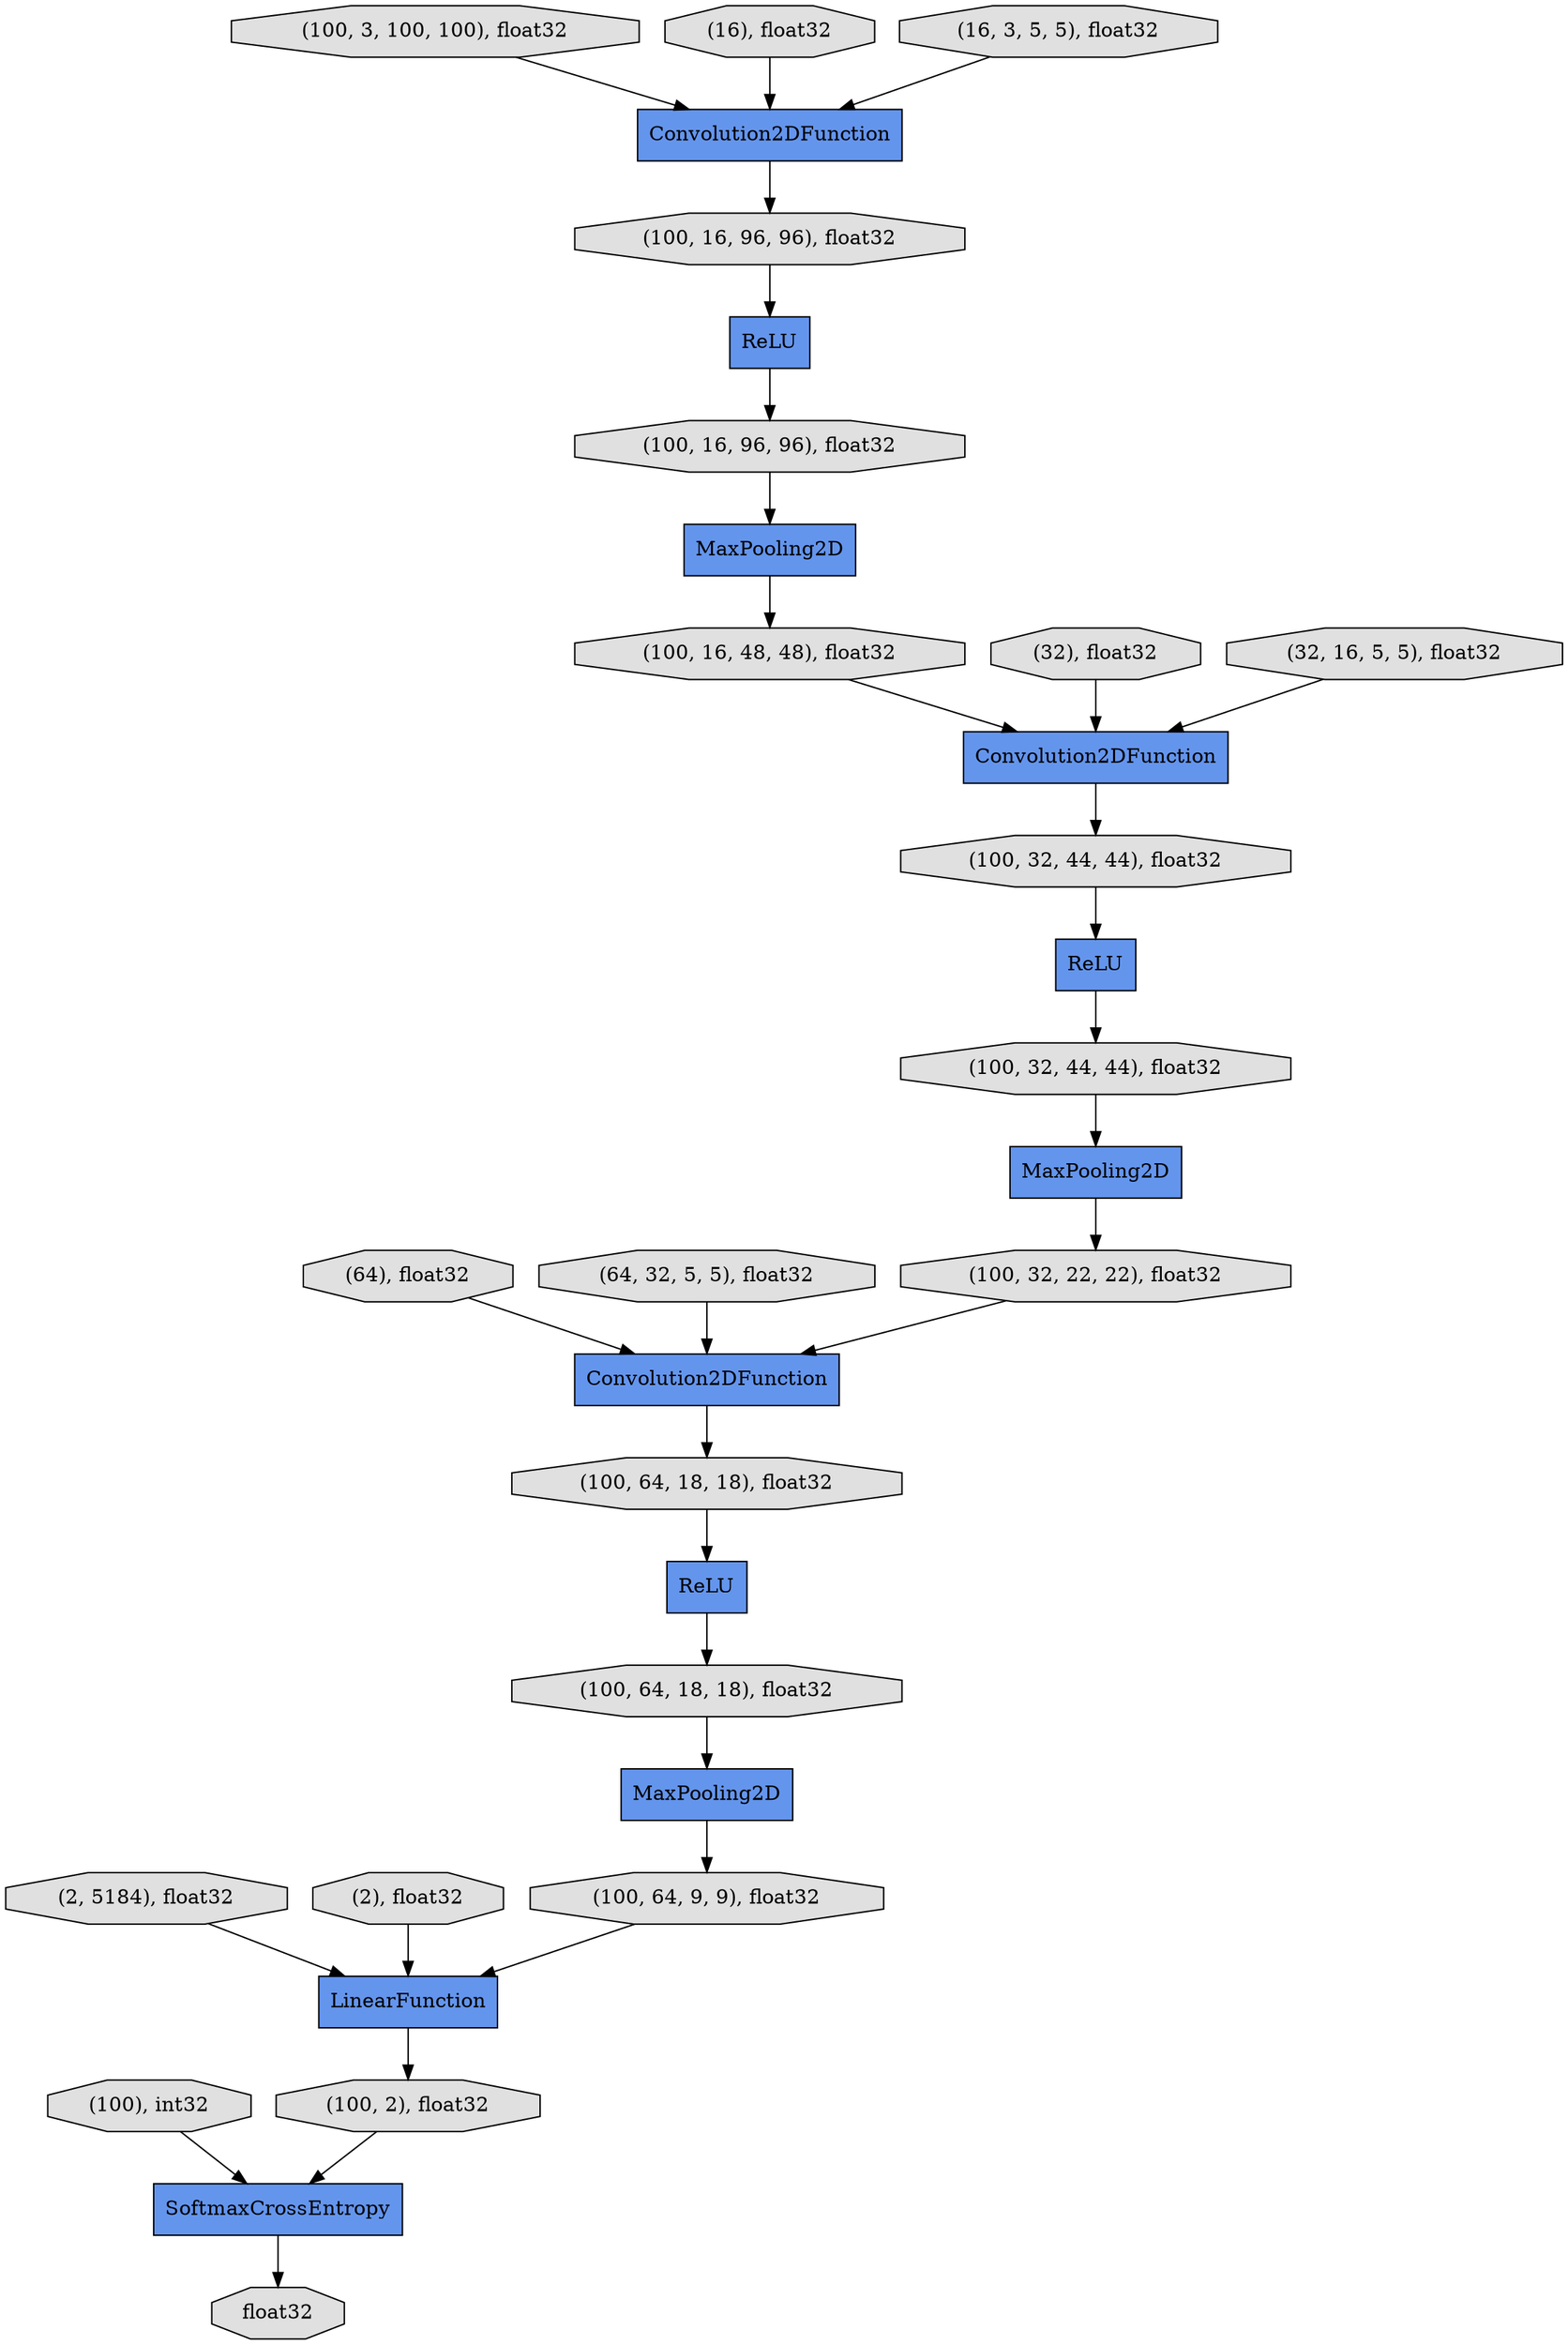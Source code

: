 digraph graphname{rankdir=TB;4397328400 [shape="record",style="filled",fillcolor="#6495ED",label="MaxPooling2D"];4356442256 [shape="octagon",style="filled",fillcolor="#E0E0E0",label="(100, 16, 48, 48), float32"];4397328592 [shape="octagon",style="filled",fillcolor="#E0E0E0",label="(2, 5184), float32"];4396830416 [shape="octagon",style="filled",fillcolor="#E0E0E0",label="(64), float32"];4397328720 [shape="octagon",style="filled",fillcolor="#E0E0E0",label="(100, 64, 18, 18), float32"];4397328784 [shape="record",style="filled",fillcolor="#6495ED",label="SoftmaxCrossEntropy"];4356442512 [shape="record",style="filled",fillcolor="#6495ED",label="Convolution2DFunction"];4397328848 [shape="octagon",style="filled",fillcolor="#E0E0E0",label="(100, 2), float32"];4397326864 [shape="octagon",style="filled",fillcolor="#E0E0E0",label="(100), int32"];4397326928 [shape="record",style="filled",fillcolor="#6495ED",label="MaxPooling2D"];4397328144 [shape="record",style="filled",fillcolor="#6495ED",label="MaxPooling2D"];4397326800 [shape="octagon",style="filled",fillcolor="#E0E0E0",label="(100, 3, 100, 100), float32"];4397329168 [shape="octagon",style="filled",fillcolor="#E0E0E0",label="float32"];4397327184 [shape="record",style="filled",fillcolor="#6495ED",label="ReLU"];4396737424 [shape="octagon",style="filled",fillcolor="#E0E0E0",label="(64, 32, 5, 5), float32"];4396737616 [shape="octagon",style="filled",fillcolor="#E0E0E0",label="(32), float32"];4396759568 [shape="record",style="filled",fillcolor="#6495ED",label="Convolution2DFunction"];4396737808 [shape="octagon",style="filled",fillcolor="#E0E0E0",label="(32, 16, 5, 5), float32"];4397327696 [shape="record",style="filled",fillcolor="#6495ED",label="Convolution2DFunction"];4396830608 [shape="octagon",style="filled",fillcolor="#E0E0E0",label="(2), float32"];4397327824 [shape="octagon",style="filled",fillcolor="#E0E0E0",label="(100, 32, 44, 44), float32"];4396738000 [shape="octagon",style="filled",fillcolor="#E0E0E0",label="(16), float32"];4397327888 [shape="octagon",style="filled",fillcolor="#E0E0E0",label="(100, 32, 44, 44), float32"];4397327120 [shape="octagon",style="filled",fillcolor="#E0E0E0",label="(100, 16, 96, 96), float32"];4397327952 [shape="record",style="filled",fillcolor="#6495ED",label="ReLU"];4397327248 [shape="octagon",style="filled",fillcolor="#E0E0E0",label="(100, 16, 96, 96), float32"];4397328080 [shape="octagon",style="filled",fillcolor="#E0E0E0",label="(100, 64, 18, 18), float32"];4396830480 [shape="record",style="filled",fillcolor="#6495ED",label="LinearFunction"];4397328208 [shape="record",style="filled",fillcolor="#6495ED",label="ReLU"];4396738192 [shape="octagon",style="filled",fillcolor="#E0E0E0",label="(16, 3, 5, 5), float32"];4397328272 [shape="octagon",style="filled",fillcolor="#E0E0E0",label="(100, 64, 9, 9), float32"];4397328336 [shape="octagon",style="filled",fillcolor="#E0E0E0",label="(100, 32, 22, 22), float32"];4396738000 -> 4396759568;4396738192 -> 4396759568;4356442256 -> 4356442512;4397328400 -> 4397328272;4397327824 -> 4397328144;4396830608 -> 4396830480;4397328592 -> 4396830480;4397328720 -> 4397328400;4397328080 -> 4397328208;4397327120 -> 4397327184;4356442512 -> 4397327888;4397327248 -> 4397326928;4396737424 -> 4397327696;4397327696 -> 4397328080;4397326864 -> 4397328784;4397326928 -> 4356442256;4397328144 -> 4397328336;4396759568 -> 4397327120;4397326800 -> 4396759568;4396737808 -> 4356442512;4397328848 -> 4397328784;4397327952 -> 4397327824;4397328272 -> 4396830480;4397327184 -> 4397327248;4397328208 -> 4397328720;4397328784 -> 4397329168;4396830480 -> 4397328848;4397328336 -> 4397327696;4396830416 -> 4397327696;4397327888 -> 4397327952;4396737616 -> 4356442512;}